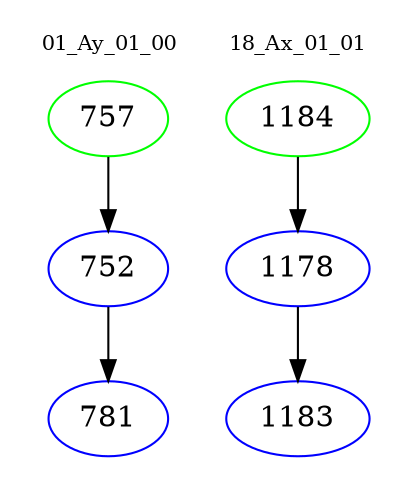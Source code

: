 digraph{
subgraph cluster_0 {
color = white
label = "01_Ay_01_00";
fontsize=10;
T0_757 [label="757", color="green"]
T0_757 -> T0_752 [color="black"]
T0_752 [label="752", color="blue"]
T0_752 -> T0_781 [color="black"]
T0_781 [label="781", color="blue"]
}
subgraph cluster_1 {
color = white
label = "18_Ax_01_01";
fontsize=10;
T1_1184 [label="1184", color="green"]
T1_1184 -> T1_1178 [color="black"]
T1_1178 [label="1178", color="blue"]
T1_1178 -> T1_1183 [color="black"]
T1_1183 [label="1183", color="blue"]
}
}
